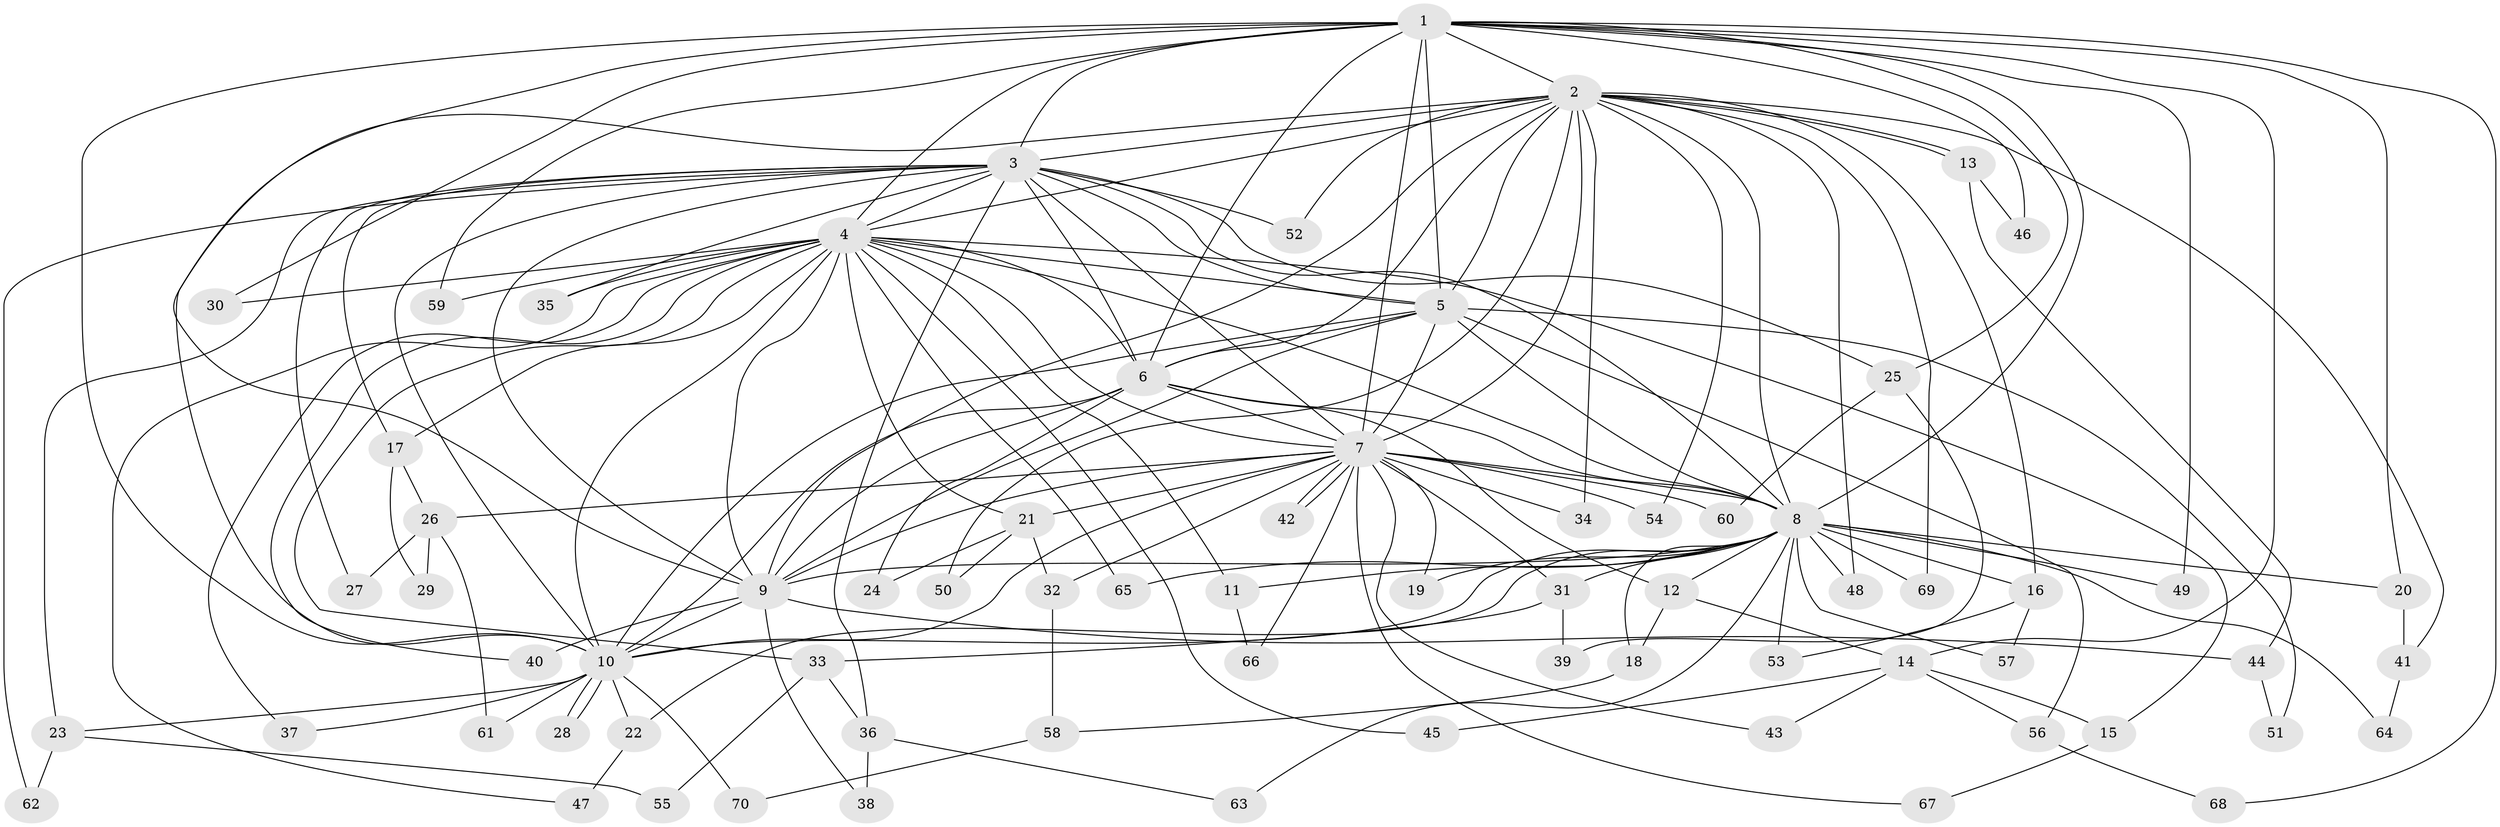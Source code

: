 // Generated by graph-tools (version 1.1) at 2025/49/03/09/25 03:49:31]
// undirected, 70 vertices, 165 edges
graph export_dot {
graph [start="1"]
  node [color=gray90,style=filled];
  1;
  2;
  3;
  4;
  5;
  6;
  7;
  8;
  9;
  10;
  11;
  12;
  13;
  14;
  15;
  16;
  17;
  18;
  19;
  20;
  21;
  22;
  23;
  24;
  25;
  26;
  27;
  28;
  29;
  30;
  31;
  32;
  33;
  34;
  35;
  36;
  37;
  38;
  39;
  40;
  41;
  42;
  43;
  44;
  45;
  46;
  47;
  48;
  49;
  50;
  51;
  52;
  53;
  54;
  55;
  56;
  57;
  58;
  59;
  60;
  61;
  62;
  63;
  64;
  65;
  66;
  67;
  68;
  69;
  70;
  1 -- 2;
  1 -- 3;
  1 -- 4;
  1 -- 5;
  1 -- 6;
  1 -- 7;
  1 -- 8;
  1 -- 9;
  1 -- 10;
  1 -- 14;
  1 -- 20;
  1 -- 25;
  1 -- 30;
  1 -- 46;
  1 -- 49;
  1 -- 59;
  1 -- 68;
  2 -- 3;
  2 -- 4;
  2 -- 5;
  2 -- 6;
  2 -- 7;
  2 -- 8;
  2 -- 9;
  2 -- 10;
  2 -- 13;
  2 -- 13;
  2 -- 16;
  2 -- 34;
  2 -- 41;
  2 -- 48;
  2 -- 50;
  2 -- 52;
  2 -- 54;
  2 -- 69;
  3 -- 4;
  3 -- 5;
  3 -- 6;
  3 -- 7;
  3 -- 8;
  3 -- 9;
  3 -- 10;
  3 -- 17;
  3 -- 23;
  3 -- 25;
  3 -- 27;
  3 -- 35;
  3 -- 36;
  3 -- 52;
  3 -- 62;
  4 -- 5;
  4 -- 6;
  4 -- 7;
  4 -- 8;
  4 -- 9;
  4 -- 10;
  4 -- 11;
  4 -- 15;
  4 -- 17;
  4 -- 21;
  4 -- 30;
  4 -- 33;
  4 -- 35;
  4 -- 37;
  4 -- 40;
  4 -- 45;
  4 -- 47;
  4 -- 59;
  4 -- 65;
  5 -- 6;
  5 -- 7;
  5 -- 8;
  5 -- 9;
  5 -- 10;
  5 -- 51;
  5 -- 56;
  6 -- 7;
  6 -- 8;
  6 -- 9;
  6 -- 10;
  6 -- 12;
  6 -- 24;
  7 -- 8;
  7 -- 9;
  7 -- 10;
  7 -- 19;
  7 -- 21;
  7 -- 26;
  7 -- 31;
  7 -- 32;
  7 -- 34;
  7 -- 42;
  7 -- 42;
  7 -- 43;
  7 -- 54;
  7 -- 60;
  7 -- 66;
  7 -- 67;
  8 -- 9;
  8 -- 10;
  8 -- 11;
  8 -- 12;
  8 -- 16;
  8 -- 18;
  8 -- 19;
  8 -- 20;
  8 -- 22;
  8 -- 31;
  8 -- 48;
  8 -- 49;
  8 -- 53;
  8 -- 57;
  8 -- 63;
  8 -- 64;
  8 -- 65;
  8 -- 69;
  9 -- 10;
  9 -- 38;
  9 -- 40;
  9 -- 44;
  10 -- 22;
  10 -- 23;
  10 -- 28;
  10 -- 28;
  10 -- 37;
  10 -- 61;
  10 -- 70;
  11 -- 66;
  12 -- 14;
  12 -- 18;
  13 -- 44;
  13 -- 46;
  14 -- 15;
  14 -- 43;
  14 -- 45;
  14 -- 56;
  15 -- 67;
  16 -- 53;
  16 -- 57;
  17 -- 26;
  17 -- 29;
  18 -- 58;
  20 -- 41;
  21 -- 24;
  21 -- 32;
  21 -- 50;
  22 -- 47;
  23 -- 55;
  23 -- 62;
  25 -- 39;
  25 -- 60;
  26 -- 27;
  26 -- 29;
  26 -- 61;
  31 -- 33;
  31 -- 39;
  32 -- 58;
  33 -- 36;
  33 -- 55;
  36 -- 38;
  36 -- 63;
  41 -- 64;
  44 -- 51;
  56 -- 68;
  58 -- 70;
}
